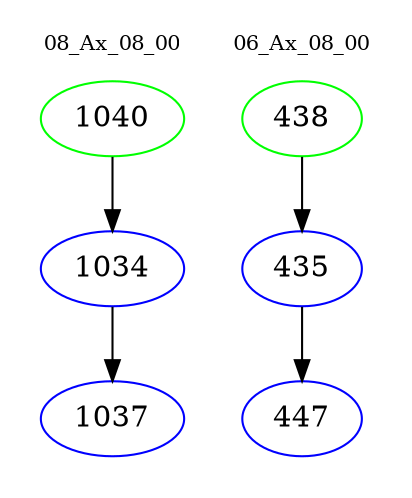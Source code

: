 digraph{
subgraph cluster_0 {
color = white
label = "08_Ax_08_00";
fontsize=10;
T0_1040 [label="1040", color="green"]
T0_1040 -> T0_1034 [color="black"]
T0_1034 [label="1034", color="blue"]
T0_1034 -> T0_1037 [color="black"]
T0_1037 [label="1037", color="blue"]
}
subgraph cluster_1 {
color = white
label = "06_Ax_08_00";
fontsize=10;
T1_438 [label="438", color="green"]
T1_438 -> T1_435 [color="black"]
T1_435 [label="435", color="blue"]
T1_435 -> T1_447 [color="black"]
T1_447 [label="447", color="blue"]
}
}
